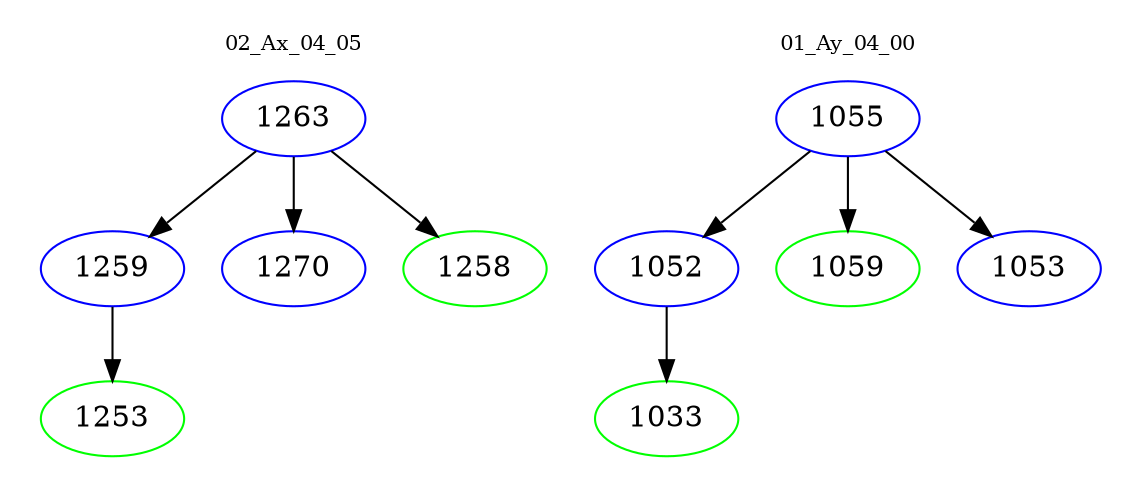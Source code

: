 digraph{
subgraph cluster_0 {
color = white
label = "02_Ax_04_05";
fontsize=10;
T0_1263 [label="1263", color="blue"]
T0_1263 -> T0_1259 [color="black"]
T0_1259 [label="1259", color="blue"]
T0_1259 -> T0_1253 [color="black"]
T0_1253 [label="1253", color="green"]
T0_1263 -> T0_1270 [color="black"]
T0_1270 [label="1270", color="blue"]
T0_1263 -> T0_1258 [color="black"]
T0_1258 [label="1258", color="green"]
}
subgraph cluster_1 {
color = white
label = "01_Ay_04_00";
fontsize=10;
T1_1055 [label="1055", color="blue"]
T1_1055 -> T1_1052 [color="black"]
T1_1052 [label="1052", color="blue"]
T1_1052 -> T1_1033 [color="black"]
T1_1033 [label="1033", color="green"]
T1_1055 -> T1_1059 [color="black"]
T1_1059 [label="1059", color="green"]
T1_1055 -> T1_1053 [color="black"]
T1_1053 [label="1053", color="blue"]
}
}
